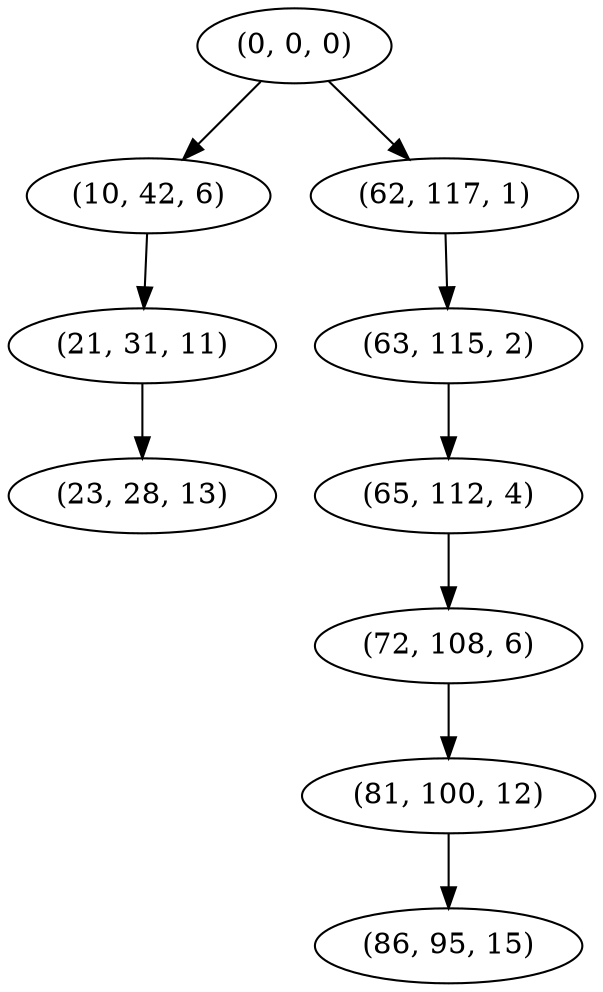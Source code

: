 digraph tree {
    "(0, 0, 0)";
    "(10, 42, 6)";
    "(21, 31, 11)";
    "(23, 28, 13)";
    "(62, 117, 1)";
    "(63, 115, 2)";
    "(65, 112, 4)";
    "(72, 108, 6)";
    "(81, 100, 12)";
    "(86, 95, 15)";
    "(0, 0, 0)" -> "(10, 42, 6)";
    "(0, 0, 0)" -> "(62, 117, 1)";
    "(10, 42, 6)" -> "(21, 31, 11)";
    "(21, 31, 11)" -> "(23, 28, 13)";
    "(62, 117, 1)" -> "(63, 115, 2)";
    "(63, 115, 2)" -> "(65, 112, 4)";
    "(65, 112, 4)" -> "(72, 108, 6)";
    "(72, 108, 6)" -> "(81, 100, 12)";
    "(81, 100, 12)" -> "(86, 95, 15)";
}
